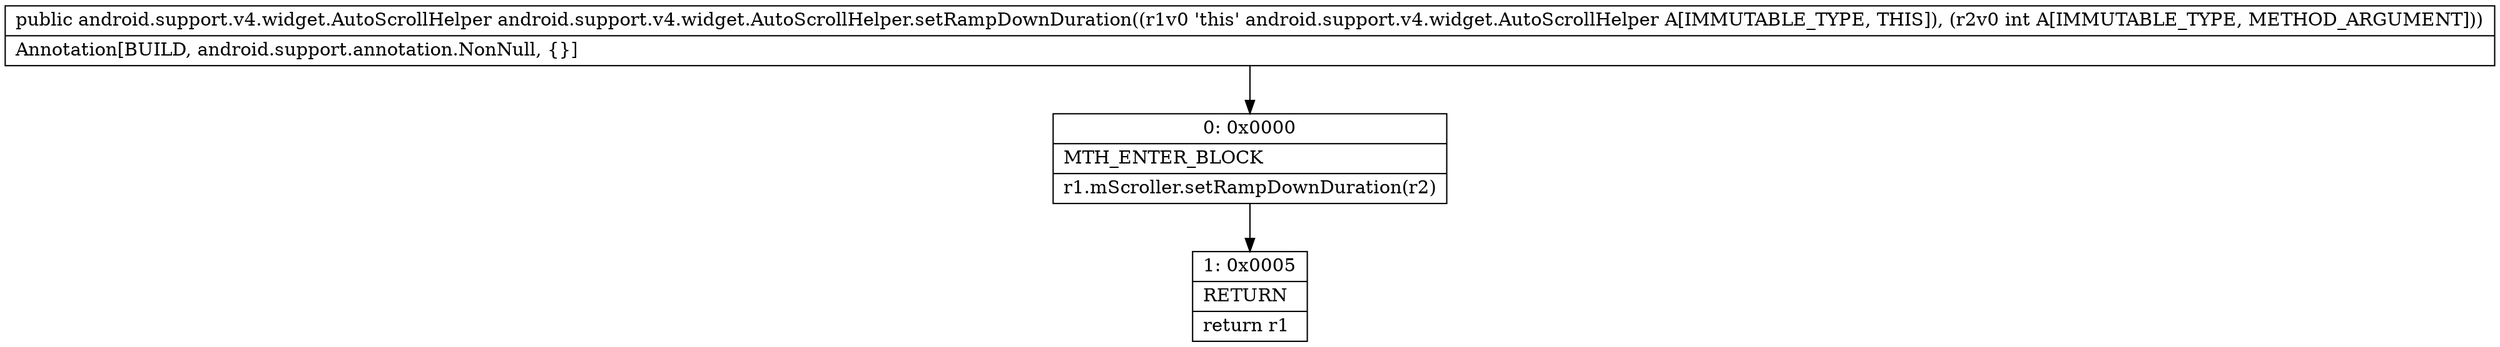 digraph "CFG forandroid.support.v4.widget.AutoScrollHelper.setRampDownDuration(I)Landroid\/support\/v4\/widget\/AutoScrollHelper;" {
Node_0 [shape=record,label="{0\:\ 0x0000|MTH_ENTER_BLOCK\l|r1.mScroller.setRampDownDuration(r2)\l}"];
Node_1 [shape=record,label="{1\:\ 0x0005|RETURN\l|return r1\l}"];
MethodNode[shape=record,label="{public android.support.v4.widget.AutoScrollHelper android.support.v4.widget.AutoScrollHelper.setRampDownDuration((r1v0 'this' android.support.v4.widget.AutoScrollHelper A[IMMUTABLE_TYPE, THIS]), (r2v0 int A[IMMUTABLE_TYPE, METHOD_ARGUMENT]))  | Annotation[BUILD, android.support.annotation.NonNull, \{\}]\l}"];
MethodNode -> Node_0;
Node_0 -> Node_1;
}

